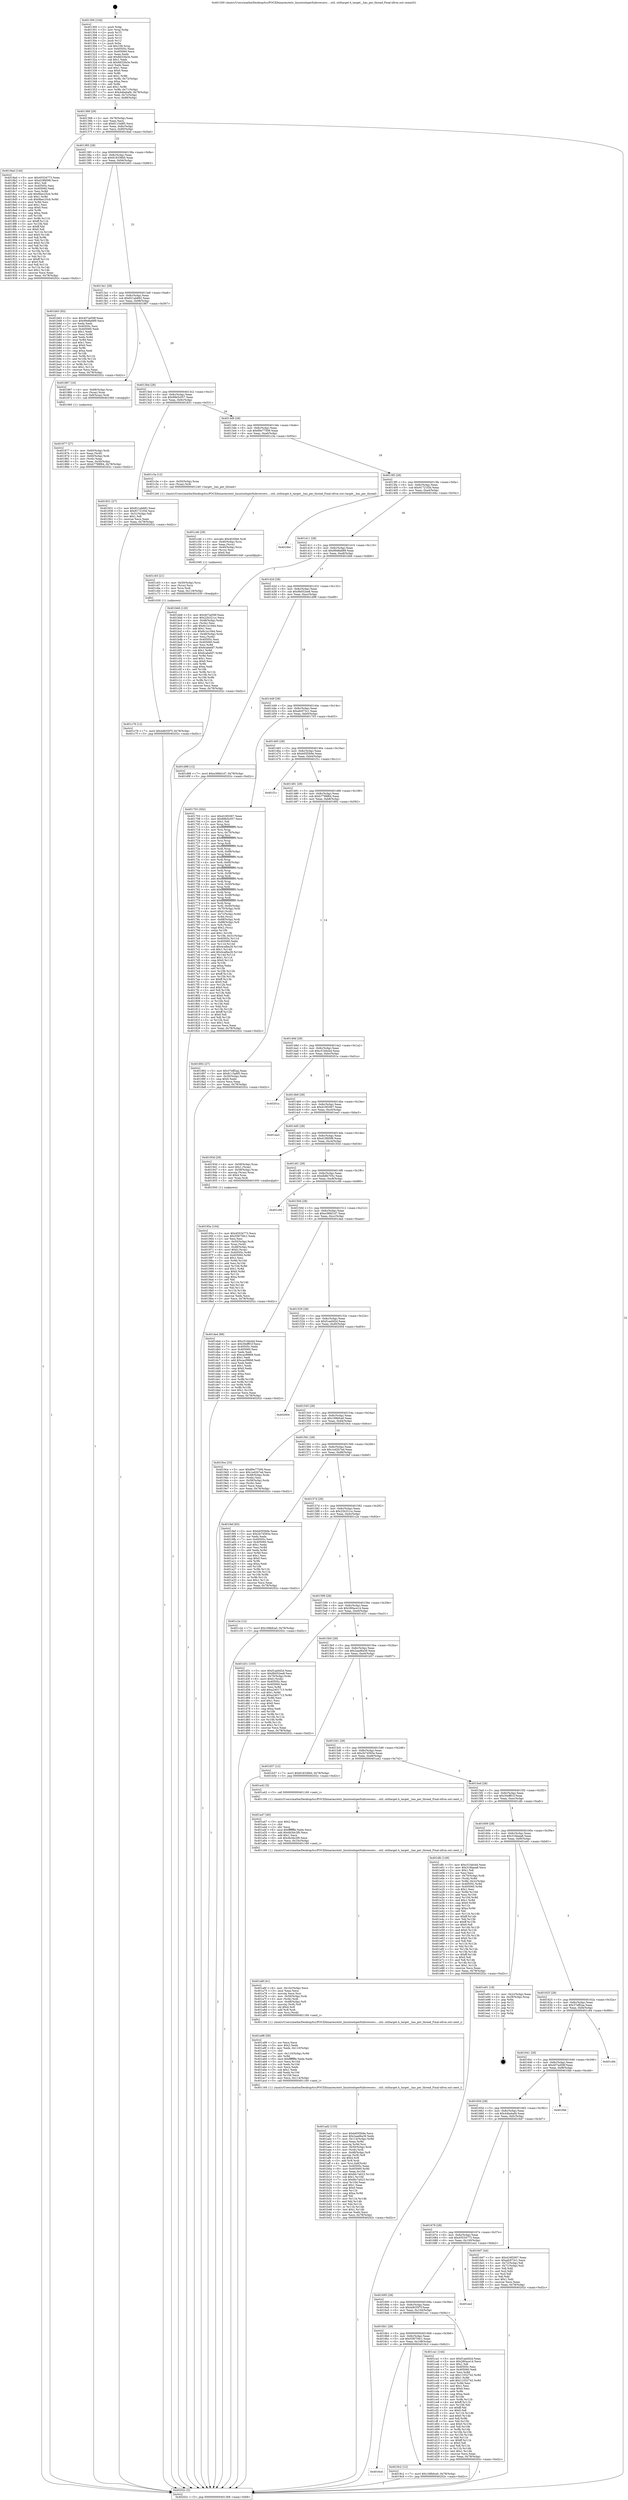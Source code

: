 digraph "0x401300" {
  label = "0x401300 (/mnt/c/Users/mathe/Desktop/tcc/POCII/binaries/extr_linuxtoolsperfuibrowsers....util..utiltarget.h_target__has_per_thread_Final-ollvm.out::main(0))"
  labelloc = "t"
  node[shape=record]

  Entry [label="",width=0.3,height=0.3,shape=circle,fillcolor=black,style=filled]
  "0x401368" [label="{
     0x401368 [29]\l
     | [instrs]\l
     &nbsp;&nbsp;0x401368 \<+3\>: mov -0x78(%rbp),%eax\l
     &nbsp;&nbsp;0x40136b \<+2\>: mov %eax,%ecx\l
     &nbsp;&nbsp;0x40136d \<+6\>: sub $0x8115a8f5,%ecx\l
     &nbsp;&nbsp;0x401373 \<+6\>: mov %eax,-0x8c(%rbp)\l
     &nbsp;&nbsp;0x401379 \<+6\>: mov %ecx,-0x90(%rbp)\l
     &nbsp;&nbsp;0x40137f \<+6\>: je 00000000004018ad \<main+0x5ad\>\l
  }"]
  "0x4018ad" [label="{
     0x4018ad [144]\l
     | [instrs]\l
     &nbsp;&nbsp;0x4018ad \<+5\>: mov $0x45534773,%eax\l
     &nbsp;&nbsp;0x4018b2 \<+5\>: mov $0xd18fd5f6,%ecx\l
     &nbsp;&nbsp;0x4018b7 \<+2\>: mov $0x1,%dl\l
     &nbsp;&nbsp;0x4018b9 \<+7\>: mov 0x40505c,%esi\l
     &nbsp;&nbsp;0x4018c0 \<+7\>: mov 0x405060,%edi\l
     &nbsp;&nbsp;0x4018c7 \<+3\>: mov %esi,%r8d\l
     &nbsp;&nbsp;0x4018ca \<+7\>: add $0x9bec25cb,%r8d\l
     &nbsp;&nbsp;0x4018d1 \<+4\>: sub $0x1,%r8d\l
     &nbsp;&nbsp;0x4018d5 \<+7\>: sub $0x9bec25cb,%r8d\l
     &nbsp;&nbsp;0x4018dc \<+4\>: imul %r8d,%esi\l
     &nbsp;&nbsp;0x4018e0 \<+3\>: and $0x1,%esi\l
     &nbsp;&nbsp;0x4018e3 \<+3\>: cmp $0x0,%esi\l
     &nbsp;&nbsp;0x4018e6 \<+4\>: sete %r9b\l
     &nbsp;&nbsp;0x4018ea \<+3\>: cmp $0xa,%edi\l
     &nbsp;&nbsp;0x4018ed \<+4\>: setl %r10b\l
     &nbsp;&nbsp;0x4018f1 \<+3\>: mov %r9b,%r11b\l
     &nbsp;&nbsp;0x4018f4 \<+4\>: xor $0xff,%r11b\l
     &nbsp;&nbsp;0x4018f8 \<+3\>: mov %r10b,%bl\l
     &nbsp;&nbsp;0x4018fb \<+3\>: xor $0xff,%bl\l
     &nbsp;&nbsp;0x4018fe \<+3\>: xor $0x0,%dl\l
     &nbsp;&nbsp;0x401901 \<+3\>: mov %r11b,%r14b\l
     &nbsp;&nbsp;0x401904 \<+4\>: and $0x0,%r14b\l
     &nbsp;&nbsp;0x401908 \<+3\>: and %dl,%r9b\l
     &nbsp;&nbsp;0x40190b \<+3\>: mov %bl,%r15b\l
     &nbsp;&nbsp;0x40190e \<+4\>: and $0x0,%r15b\l
     &nbsp;&nbsp;0x401912 \<+3\>: and %dl,%r10b\l
     &nbsp;&nbsp;0x401915 \<+3\>: or %r9b,%r14b\l
     &nbsp;&nbsp;0x401918 \<+3\>: or %r10b,%r15b\l
     &nbsp;&nbsp;0x40191b \<+3\>: xor %r15b,%r14b\l
     &nbsp;&nbsp;0x40191e \<+3\>: or %bl,%r11b\l
     &nbsp;&nbsp;0x401921 \<+4\>: xor $0xff,%r11b\l
     &nbsp;&nbsp;0x401925 \<+3\>: or $0x0,%dl\l
     &nbsp;&nbsp;0x401928 \<+3\>: and %dl,%r11b\l
     &nbsp;&nbsp;0x40192b \<+3\>: or %r11b,%r14b\l
     &nbsp;&nbsp;0x40192e \<+4\>: test $0x1,%r14b\l
     &nbsp;&nbsp;0x401932 \<+3\>: cmovne %ecx,%eax\l
     &nbsp;&nbsp;0x401935 \<+3\>: mov %eax,-0x78(%rbp)\l
     &nbsp;&nbsp;0x401938 \<+5\>: jmp 000000000040202c \<main+0xd2c\>\l
  }"]
  "0x401385" [label="{
     0x401385 [28]\l
     | [instrs]\l
     &nbsp;&nbsp;0x401385 \<+5\>: jmp 000000000040138a \<main+0x8a\>\l
     &nbsp;&nbsp;0x40138a \<+6\>: mov -0x8c(%rbp),%eax\l
     &nbsp;&nbsp;0x401390 \<+5\>: sub $0x818336b0,%eax\l
     &nbsp;&nbsp;0x401395 \<+6\>: mov %eax,-0x94(%rbp)\l
     &nbsp;&nbsp;0x40139b \<+6\>: je 0000000000401b63 \<main+0x863\>\l
  }"]
  Exit [label="",width=0.3,height=0.3,shape=circle,fillcolor=black,style=filled,peripheries=2]
  "0x401b63" [label="{
     0x401b63 [83]\l
     | [instrs]\l
     &nbsp;&nbsp;0x401b63 \<+5\>: mov $0x407ad58f,%eax\l
     &nbsp;&nbsp;0x401b68 \<+5\>: mov $0x99d8a689,%ecx\l
     &nbsp;&nbsp;0x401b6d \<+2\>: xor %edx,%edx\l
     &nbsp;&nbsp;0x401b6f \<+7\>: mov 0x40505c,%esi\l
     &nbsp;&nbsp;0x401b76 \<+7\>: mov 0x405060,%edi\l
     &nbsp;&nbsp;0x401b7d \<+3\>: sub $0x1,%edx\l
     &nbsp;&nbsp;0x401b80 \<+3\>: mov %esi,%r8d\l
     &nbsp;&nbsp;0x401b83 \<+3\>: add %edx,%r8d\l
     &nbsp;&nbsp;0x401b86 \<+4\>: imul %r8d,%esi\l
     &nbsp;&nbsp;0x401b8a \<+3\>: and $0x1,%esi\l
     &nbsp;&nbsp;0x401b8d \<+3\>: cmp $0x0,%esi\l
     &nbsp;&nbsp;0x401b90 \<+4\>: sete %r9b\l
     &nbsp;&nbsp;0x401b94 \<+3\>: cmp $0xa,%edi\l
     &nbsp;&nbsp;0x401b97 \<+4\>: setl %r10b\l
     &nbsp;&nbsp;0x401b9b \<+3\>: mov %r9b,%r11b\l
     &nbsp;&nbsp;0x401b9e \<+3\>: and %r10b,%r11b\l
     &nbsp;&nbsp;0x401ba1 \<+3\>: xor %r10b,%r9b\l
     &nbsp;&nbsp;0x401ba4 \<+3\>: or %r9b,%r11b\l
     &nbsp;&nbsp;0x401ba7 \<+4\>: test $0x1,%r11b\l
     &nbsp;&nbsp;0x401bab \<+3\>: cmovne %ecx,%eax\l
     &nbsp;&nbsp;0x401bae \<+3\>: mov %eax,-0x78(%rbp)\l
     &nbsp;&nbsp;0x401bb1 \<+5\>: jmp 000000000040202c \<main+0xd2c\>\l
  }"]
  "0x4013a1" [label="{
     0x4013a1 [28]\l
     | [instrs]\l
     &nbsp;&nbsp;0x4013a1 \<+5\>: jmp 00000000004013a6 \<main+0xa6\>\l
     &nbsp;&nbsp;0x4013a6 \<+6\>: mov -0x8c(%rbp),%eax\l
     &nbsp;&nbsp;0x4013ac \<+5\>: sub $0x821ab682,%eax\l
     &nbsp;&nbsp;0x4013b1 \<+6\>: mov %eax,-0x98(%rbp)\l
     &nbsp;&nbsp;0x4013b7 \<+6\>: je 0000000000401867 \<main+0x567\>\l
  }"]
  "0x401c78" [label="{
     0x401c78 [12]\l
     | [instrs]\l
     &nbsp;&nbsp;0x401c78 \<+7\>: movl $0x4d635f7f,-0x78(%rbp)\l
     &nbsp;&nbsp;0x401c7f \<+5\>: jmp 000000000040202c \<main+0xd2c\>\l
  }"]
  "0x401867" [label="{
     0x401867 [16]\l
     | [instrs]\l
     &nbsp;&nbsp;0x401867 \<+4\>: mov -0x68(%rbp),%rax\l
     &nbsp;&nbsp;0x40186b \<+3\>: mov (%rax),%rax\l
     &nbsp;&nbsp;0x40186e \<+4\>: mov 0x8(%rax),%rdi\l
     &nbsp;&nbsp;0x401872 \<+5\>: call 0000000000401060 \<atoi@plt\>\l
     | [calls]\l
     &nbsp;&nbsp;0x401060 \{1\} (unknown)\l
  }"]
  "0x4013bd" [label="{
     0x4013bd [28]\l
     | [instrs]\l
     &nbsp;&nbsp;0x4013bd \<+5\>: jmp 00000000004013c2 \<main+0xc2\>\l
     &nbsp;&nbsp;0x4013c2 \<+6\>: mov -0x8c(%rbp),%eax\l
     &nbsp;&nbsp;0x4013c8 \<+5\>: sub $0x89b5c057,%eax\l
     &nbsp;&nbsp;0x4013cd \<+6\>: mov %eax,-0x9c(%rbp)\l
     &nbsp;&nbsp;0x4013d3 \<+6\>: je 0000000000401831 \<main+0x531\>\l
  }"]
  "0x401c63" [label="{
     0x401c63 [21]\l
     | [instrs]\l
     &nbsp;&nbsp;0x401c63 \<+4\>: mov -0x50(%rbp),%rcx\l
     &nbsp;&nbsp;0x401c67 \<+3\>: mov (%rcx),%rcx\l
     &nbsp;&nbsp;0x401c6a \<+3\>: mov %rcx,%rdi\l
     &nbsp;&nbsp;0x401c6d \<+6\>: mov %eax,-0x118(%rbp)\l
     &nbsp;&nbsp;0x401c73 \<+5\>: call 0000000000401030 \<free@plt\>\l
     | [calls]\l
     &nbsp;&nbsp;0x401030 \{1\} (unknown)\l
  }"]
  "0x401831" [label="{
     0x401831 [27]\l
     | [instrs]\l
     &nbsp;&nbsp;0x401831 \<+5\>: mov $0x821ab682,%eax\l
     &nbsp;&nbsp;0x401836 \<+5\>: mov $0x91721f3d,%ecx\l
     &nbsp;&nbsp;0x40183b \<+3\>: mov -0x31(%rbp),%dl\l
     &nbsp;&nbsp;0x40183e \<+3\>: test $0x1,%dl\l
     &nbsp;&nbsp;0x401841 \<+3\>: cmovne %ecx,%eax\l
     &nbsp;&nbsp;0x401844 \<+3\>: mov %eax,-0x78(%rbp)\l
     &nbsp;&nbsp;0x401847 \<+5\>: jmp 000000000040202c \<main+0xd2c\>\l
  }"]
  "0x4013d9" [label="{
     0x4013d9 [28]\l
     | [instrs]\l
     &nbsp;&nbsp;0x4013d9 \<+5\>: jmp 00000000004013de \<main+0xde\>\l
     &nbsp;&nbsp;0x4013de \<+6\>: mov -0x8c(%rbp),%eax\l
     &nbsp;&nbsp;0x4013e4 \<+5\>: sub $0x89e77509,%eax\l
     &nbsp;&nbsp;0x4013e9 \<+6\>: mov %eax,-0xa0(%rbp)\l
     &nbsp;&nbsp;0x4013ef \<+6\>: je 0000000000401c3a \<main+0x93a\>\l
  }"]
  "0x401c46" [label="{
     0x401c46 [29]\l
     | [instrs]\l
     &nbsp;&nbsp;0x401c46 \<+10\>: movabs $0x4030b6,%rdi\l
     &nbsp;&nbsp;0x401c50 \<+4\>: mov -0x40(%rbp),%rcx\l
     &nbsp;&nbsp;0x401c54 \<+2\>: mov %eax,(%rcx)\l
     &nbsp;&nbsp;0x401c56 \<+4\>: mov -0x40(%rbp),%rcx\l
     &nbsp;&nbsp;0x401c5a \<+2\>: mov (%rcx),%esi\l
     &nbsp;&nbsp;0x401c5c \<+2\>: mov $0x0,%al\l
     &nbsp;&nbsp;0x401c5e \<+5\>: call 0000000000401040 \<printf@plt\>\l
     | [calls]\l
     &nbsp;&nbsp;0x401040 \{1\} (unknown)\l
  }"]
  "0x401c3a" [label="{
     0x401c3a [12]\l
     | [instrs]\l
     &nbsp;&nbsp;0x401c3a \<+4\>: mov -0x50(%rbp),%rax\l
     &nbsp;&nbsp;0x401c3e \<+3\>: mov (%rax),%rdi\l
     &nbsp;&nbsp;0x401c41 \<+5\>: call 0000000000401240 \<target__has_per_thread\>\l
     | [calls]\l
     &nbsp;&nbsp;0x401240 \{1\} (/mnt/c/Users/mathe/Desktop/tcc/POCII/binaries/extr_linuxtoolsperfuibrowsers....util..utiltarget.h_target__has_per_thread_Final-ollvm.out::target__has_per_thread)\l
  }"]
  "0x4013f5" [label="{
     0x4013f5 [28]\l
     | [instrs]\l
     &nbsp;&nbsp;0x4013f5 \<+5\>: jmp 00000000004013fa \<main+0xfa\>\l
     &nbsp;&nbsp;0x4013fa \<+6\>: mov -0x8c(%rbp),%eax\l
     &nbsp;&nbsp;0x401400 \<+5\>: sub $0x91721f3d,%eax\l
     &nbsp;&nbsp;0x401405 \<+6\>: mov %eax,-0xa4(%rbp)\l
     &nbsp;&nbsp;0x40140b \<+6\>: je 000000000040184c \<main+0x54c\>\l
  }"]
  "0x401ad2" [label="{
     0x401ad2 [133]\l
     | [instrs]\l
     &nbsp;&nbsp;0x401ad2 \<+5\>: mov $0xb65f3b9e,%ecx\l
     &nbsp;&nbsp;0x401ad7 \<+5\>: mov $0x2aad6a39,%edx\l
     &nbsp;&nbsp;0x401adc \<+7\>: mov -0x114(%rbp),%r9d\l
     &nbsp;&nbsp;0x401ae3 \<+4\>: imul %eax,%r9d\l
     &nbsp;&nbsp;0x401ae7 \<+3\>: movslq %r9d,%rsi\l
     &nbsp;&nbsp;0x401aea \<+4\>: mov -0x50(%rbp),%rdi\l
     &nbsp;&nbsp;0x401aee \<+3\>: mov (%rdi),%rdi\l
     &nbsp;&nbsp;0x401af1 \<+4\>: mov -0x48(%rbp),%r8\l
     &nbsp;&nbsp;0x401af5 \<+3\>: movslq (%r8),%r8\l
     &nbsp;&nbsp;0x401af8 \<+4\>: shl $0x4,%r8\l
     &nbsp;&nbsp;0x401afc \<+3\>: add %r8,%rdi\l
     &nbsp;&nbsp;0x401aff \<+4\>: mov %rsi,0x8(%rdi)\l
     &nbsp;&nbsp;0x401b03 \<+7\>: mov 0x40505c,%eax\l
     &nbsp;&nbsp;0x401b0a \<+8\>: mov 0x405060,%r9d\l
     &nbsp;&nbsp;0x401b12 \<+3\>: mov %eax,%r10d\l
     &nbsp;&nbsp;0x401b15 \<+7\>: add $0xfdc7a023,%r10d\l
     &nbsp;&nbsp;0x401b1c \<+4\>: sub $0x1,%r10d\l
     &nbsp;&nbsp;0x401b20 \<+7\>: sub $0xfdc7a023,%r10d\l
     &nbsp;&nbsp;0x401b27 \<+4\>: imul %r10d,%eax\l
     &nbsp;&nbsp;0x401b2b \<+3\>: and $0x1,%eax\l
     &nbsp;&nbsp;0x401b2e \<+3\>: cmp $0x0,%eax\l
     &nbsp;&nbsp;0x401b31 \<+4\>: sete %r11b\l
     &nbsp;&nbsp;0x401b35 \<+4\>: cmp $0xa,%r9d\l
     &nbsp;&nbsp;0x401b39 \<+3\>: setl %bl\l
     &nbsp;&nbsp;0x401b3c \<+3\>: mov %r11b,%r14b\l
     &nbsp;&nbsp;0x401b3f \<+3\>: and %bl,%r14b\l
     &nbsp;&nbsp;0x401b42 \<+3\>: xor %bl,%r11b\l
     &nbsp;&nbsp;0x401b45 \<+3\>: or %r11b,%r14b\l
     &nbsp;&nbsp;0x401b48 \<+4\>: test $0x1,%r14b\l
     &nbsp;&nbsp;0x401b4c \<+3\>: cmovne %edx,%ecx\l
     &nbsp;&nbsp;0x401b4f \<+3\>: mov %ecx,-0x78(%rbp)\l
     &nbsp;&nbsp;0x401b52 \<+5\>: jmp 000000000040202c \<main+0xd2c\>\l
  }"]
  "0x40184c" [label="{
     0x40184c\l
  }", style=dashed]
  "0x401411" [label="{
     0x401411 [28]\l
     | [instrs]\l
     &nbsp;&nbsp;0x401411 \<+5\>: jmp 0000000000401416 \<main+0x116\>\l
     &nbsp;&nbsp;0x401416 \<+6\>: mov -0x8c(%rbp),%eax\l
     &nbsp;&nbsp;0x40141c \<+5\>: sub $0x99d8a689,%eax\l
     &nbsp;&nbsp;0x401421 \<+6\>: mov %eax,-0xa8(%rbp)\l
     &nbsp;&nbsp;0x401427 \<+6\>: je 0000000000401bb6 \<main+0x8b6\>\l
  }"]
  "0x401a98" [label="{
     0x401a98 [58]\l
     | [instrs]\l
     &nbsp;&nbsp;0x401a98 \<+2\>: xor %ecx,%ecx\l
     &nbsp;&nbsp;0x401a9a \<+5\>: mov $0x2,%edx\l
     &nbsp;&nbsp;0x401a9f \<+6\>: mov %edx,-0x110(%rbp)\l
     &nbsp;&nbsp;0x401aa5 \<+1\>: cltd\l
     &nbsp;&nbsp;0x401aa6 \<+7\>: mov -0x110(%rbp),%r9d\l
     &nbsp;&nbsp;0x401aad \<+3\>: idiv %r9d\l
     &nbsp;&nbsp;0x401ab0 \<+6\>: imul $0xfffffffe,%edx,%edx\l
     &nbsp;&nbsp;0x401ab6 \<+3\>: mov %ecx,%r10d\l
     &nbsp;&nbsp;0x401ab9 \<+3\>: sub %edx,%r10d\l
     &nbsp;&nbsp;0x401abc \<+2\>: mov %ecx,%edx\l
     &nbsp;&nbsp;0x401abe \<+3\>: sub $0x1,%edx\l
     &nbsp;&nbsp;0x401ac1 \<+3\>: add %edx,%r10d\l
     &nbsp;&nbsp;0x401ac4 \<+3\>: sub %r10d,%ecx\l
     &nbsp;&nbsp;0x401ac7 \<+6\>: mov %ecx,-0x114(%rbp)\l
     &nbsp;&nbsp;0x401acd \<+5\>: call 0000000000401160 \<next_i\>\l
     | [calls]\l
     &nbsp;&nbsp;0x401160 \{1\} (/mnt/c/Users/mathe/Desktop/tcc/POCII/binaries/extr_linuxtoolsperfuibrowsers....util..utiltarget.h_target__has_per_thread_Final-ollvm.out::next_i)\l
  }"]
  "0x401bb6" [label="{
     0x401bb6 [120]\l
     | [instrs]\l
     &nbsp;&nbsp;0x401bb6 \<+5\>: mov $0x407ad58f,%eax\l
     &nbsp;&nbsp;0x401bbb \<+5\>: mov $0x22b321cc,%ecx\l
     &nbsp;&nbsp;0x401bc0 \<+4\>: mov -0x48(%rbp),%rdx\l
     &nbsp;&nbsp;0x401bc4 \<+2\>: mov (%rdx),%esi\l
     &nbsp;&nbsp;0x401bc6 \<+6\>: add $0x6c1e1944,%esi\l
     &nbsp;&nbsp;0x401bcc \<+3\>: add $0x1,%esi\l
     &nbsp;&nbsp;0x401bcf \<+6\>: sub $0x6c1e1944,%esi\l
     &nbsp;&nbsp;0x401bd5 \<+4\>: mov -0x48(%rbp),%rdx\l
     &nbsp;&nbsp;0x401bd9 \<+2\>: mov %esi,(%rdx)\l
     &nbsp;&nbsp;0x401bdb \<+7\>: mov 0x40505c,%esi\l
     &nbsp;&nbsp;0x401be2 \<+7\>: mov 0x405060,%edi\l
     &nbsp;&nbsp;0x401be9 \<+3\>: mov %esi,%r8d\l
     &nbsp;&nbsp;0x401bec \<+7\>: add $0x6cabebf7,%r8d\l
     &nbsp;&nbsp;0x401bf3 \<+4\>: sub $0x1,%r8d\l
     &nbsp;&nbsp;0x401bf7 \<+7\>: sub $0x6cabebf7,%r8d\l
     &nbsp;&nbsp;0x401bfe \<+4\>: imul %r8d,%esi\l
     &nbsp;&nbsp;0x401c02 \<+3\>: and $0x1,%esi\l
     &nbsp;&nbsp;0x401c05 \<+3\>: cmp $0x0,%esi\l
     &nbsp;&nbsp;0x401c08 \<+4\>: sete %r9b\l
     &nbsp;&nbsp;0x401c0c \<+3\>: cmp $0xa,%edi\l
     &nbsp;&nbsp;0x401c0f \<+4\>: setl %r10b\l
     &nbsp;&nbsp;0x401c13 \<+3\>: mov %r9b,%r11b\l
     &nbsp;&nbsp;0x401c16 \<+3\>: and %r10b,%r11b\l
     &nbsp;&nbsp;0x401c19 \<+3\>: xor %r10b,%r9b\l
     &nbsp;&nbsp;0x401c1c \<+3\>: or %r9b,%r11b\l
     &nbsp;&nbsp;0x401c1f \<+4\>: test $0x1,%r11b\l
     &nbsp;&nbsp;0x401c23 \<+3\>: cmovne %ecx,%eax\l
     &nbsp;&nbsp;0x401c26 \<+3\>: mov %eax,-0x78(%rbp)\l
     &nbsp;&nbsp;0x401c29 \<+5\>: jmp 000000000040202c \<main+0xd2c\>\l
  }"]
  "0x40142d" [label="{
     0x40142d [28]\l
     | [instrs]\l
     &nbsp;&nbsp;0x40142d \<+5\>: jmp 0000000000401432 \<main+0x132\>\l
     &nbsp;&nbsp;0x401432 \<+6\>: mov -0x8c(%rbp),%eax\l
     &nbsp;&nbsp;0x401438 \<+5\>: sub $0x9b052ee8,%eax\l
     &nbsp;&nbsp;0x40143d \<+6\>: mov %eax,-0xac(%rbp)\l
     &nbsp;&nbsp;0x401443 \<+6\>: je 0000000000401d98 \<main+0xa98\>\l
  }"]
  "0x401a6f" [label="{
     0x401a6f [41]\l
     | [instrs]\l
     &nbsp;&nbsp;0x401a6f \<+6\>: mov -0x10c(%rbp),%ecx\l
     &nbsp;&nbsp;0x401a75 \<+3\>: imul %eax,%ecx\l
     &nbsp;&nbsp;0x401a78 \<+3\>: movslq %ecx,%rsi\l
     &nbsp;&nbsp;0x401a7b \<+4\>: mov -0x50(%rbp),%rdi\l
     &nbsp;&nbsp;0x401a7f \<+3\>: mov (%rdi),%rdi\l
     &nbsp;&nbsp;0x401a82 \<+4\>: mov -0x48(%rbp),%r8\l
     &nbsp;&nbsp;0x401a86 \<+3\>: movslq (%r8),%r8\l
     &nbsp;&nbsp;0x401a89 \<+4\>: shl $0x4,%r8\l
     &nbsp;&nbsp;0x401a8d \<+3\>: add %r8,%rdi\l
     &nbsp;&nbsp;0x401a90 \<+3\>: mov %rsi,(%rdi)\l
     &nbsp;&nbsp;0x401a93 \<+5\>: call 0000000000401160 \<next_i\>\l
     | [calls]\l
     &nbsp;&nbsp;0x401160 \{1\} (/mnt/c/Users/mathe/Desktop/tcc/POCII/binaries/extr_linuxtoolsperfuibrowsers....util..utiltarget.h_target__has_per_thread_Final-ollvm.out::next_i)\l
  }"]
  "0x401d98" [label="{
     0x401d98 [12]\l
     | [instrs]\l
     &nbsp;&nbsp;0x401d98 \<+7\>: movl $0xe388d1d7,-0x78(%rbp)\l
     &nbsp;&nbsp;0x401d9f \<+5\>: jmp 000000000040202c \<main+0xd2c\>\l
  }"]
  "0x401449" [label="{
     0x401449 [28]\l
     | [instrs]\l
     &nbsp;&nbsp;0x401449 \<+5\>: jmp 000000000040144e \<main+0x14e\>\l
     &nbsp;&nbsp;0x40144e \<+6\>: mov -0x8c(%rbp),%eax\l
     &nbsp;&nbsp;0x401454 \<+5\>: sub $0xafc973c1,%eax\l
     &nbsp;&nbsp;0x401459 \<+6\>: mov %eax,-0xb0(%rbp)\l
     &nbsp;&nbsp;0x40145f \<+6\>: je 0000000000401703 \<main+0x403\>\l
  }"]
  "0x401a47" [label="{
     0x401a47 [40]\l
     | [instrs]\l
     &nbsp;&nbsp;0x401a47 \<+5\>: mov $0x2,%ecx\l
     &nbsp;&nbsp;0x401a4c \<+1\>: cltd\l
     &nbsp;&nbsp;0x401a4d \<+2\>: idiv %ecx\l
     &nbsp;&nbsp;0x401a4f \<+6\>: imul $0xfffffffe,%edx,%ecx\l
     &nbsp;&nbsp;0x401a55 \<+6\>: add $0x4b3dc2f0,%ecx\l
     &nbsp;&nbsp;0x401a5b \<+3\>: add $0x1,%ecx\l
     &nbsp;&nbsp;0x401a5e \<+6\>: sub $0x4b3dc2f0,%ecx\l
     &nbsp;&nbsp;0x401a64 \<+6\>: mov %ecx,-0x10c(%rbp)\l
     &nbsp;&nbsp;0x401a6a \<+5\>: call 0000000000401160 \<next_i\>\l
     | [calls]\l
     &nbsp;&nbsp;0x401160 \{1\} (/mnt/c/Users/mathe/Desktop/tcc/POCII/binaries/extr_linuxtoolsperfuibrowsers....util..utiltarget.h_target__has_per_thread_Final-ollvm.out::next_i)\l
  }"]
  "0x401703" [label="{
     0x401703 [302]\l
     | [instrs]\l
     &nbsp;&nbsp;0x401703 \<+5\>: mov $0xd16f2067,%eax\l
     &nbsp;&nbsp;0x401708 \<+5\>: mov $0x89b5c057,%ecx\l
     &nbsp;&nbsp;0x40170d \<+2\>: mov $0x1,%dl\l
     &nbsp;&nbsp;0x40170f \<+3\>: mov %rsp,%rsi\l
     &nbsp;&nbsp;0x401712 \<+4\>: add $0xfffffffffffffff0,%rsi\l
     &nbsp;&nbsp;0x401716 \<+3\>: mov %rsi,%rsp\l
     &nbsp;&nbsp;0x401719 \<+4\>: mov %rsi,-0x70(%rbp)\l
     &nbsp;&nbsp;0x40171d \<+3\>: mov %rsp,%rsi\l
     &nbsp;&nbsp;0x401720 \<+4\>: add $0xfffffffffffffff0,%rsi\l
     &nbsp;&nbsp;0x401724 \<+3\>: mov %rsi,%rsp\l
     &nbsp;&nbsp;0x401727 \<+3\>: mov %rsp,%rdi\l
     &nbsp;&nbsp;0x40172a \<+4\>: add $0xfffffffffffffff0,%rdi\l
     &nbsp;&nbsp;0x40172e \<+3\>: mov %rdi,%rsp\l
     &nbsp;&nbsp;0x401731 \<+4\>: mov %rdi,-0x68(%rbp)\l
     &nbsp;&nbsp;0x401735 \<+3\>: mov %rsp,%rdi\l
     &nbsp;&nbsp;0x401738 \<+4\>: add $0xfffffffffffffff0,%rdi\l
     &nbsp;&nbsp;0x40173c \<+3\>: mov %rdi,%rsp\l
     &nbsp;&nbsp;0x40173f \<+4\>: mov %rdi,-0x60(%rbp)\l
     &nbsp;&nbsp;0x401743 \<+3\>: mov %rsp,%rdi\l
     &nbsp;&nbsp;0x401746 \<+4\>: add $0xfffffffffffffff0,%rdi\l
     &nbsp;&nbsp;0x40174a \<+3\>: mov %rdi,%rsp\l
     &nbsp;&nbsp;0x40174d \<+4\>: mov %rdi,-0x58(%rbp)\l
     &nbsp;&nbsp;0x401751 \<+3\>: mov %rsp,%rdi\l
     &nbsp;&nbsp;0x401754 \<+4\>: add $0xfffffffffffffff0,%rdi\l
     &nbsp;&nbsp;0x401758 \<+3\>: mov %rdi,%rsp\l
     &nbsp;&nbsp;0x40175b \<+4\>: mov %rdi,-0x50(%rbp)\l
     &nbsp;&nbsp;0x40175f \<+3\>: mov %rsp,%rdi\l
     &nbsp;&nbsp;0x401762 \<+4\>: add $0xfffffffffffffff0,%rdi\l
     &nbsp;&nbsp;0x401766 \<+3\>: mov %rdi,%rsp\l
     &nbsp;&nbsp;0x401769 \<+4\>: mov %rdi,-0x48(%rbp)\l
     &nbsp;&nbsp;0x40176d \<+3\>: mov %rsp,%rdi\l
     &nbsp;&nbsp;0x401770 \<+4\>: add $0xfffffffffffffff0,%rdi\l
     &nbsp;&nbsp;0x401774 \<+3\>: mov %rdi,%rsp\l
     &nbsp;&nbsp;0x401777 \<+4\>: mov %rdi,-0x40(%rbp)\l
     &nbsp;&nbsp;0x40177b \<+4\>: mov -0x70(%rbp),%rdi\l
     &nbsp;&nbsp;0x40177f \<+6\>: movl $0x0,(%rdi)\l
     &nbsp;&nbsp;0x401785 \<+4\>: mov -0x7c(%rbp),%r8d\l
     &nbsp;&nbsp;0x401789 \<+3\>: mov %r8d,(%rsi)\l
     &nbsp;&nbsp;0x40178c \<+4\>: mov -0x68(%rbp),%rdi\l
     &nbsp;&nbsp;0x401790 \<+7\>: mov -0x88(%rbp),%r9\l
     &nbsp;&nbsp;0x401797 \<+3\>: mov %r9,(%rdi)\l
     &nbsp;&nbsp;0x40179a \<+3\>: cmpl $0x2,(%rsi)\l
     &nbsp;&nbsp;0x40179d \<+4\>: setne %r10b\l
     &nbsp;&nbsp;0x4017a1 \<+4\>: and $0x1,%r10b\l
     &nbsp;&nbsp;0x4017a5 \<+4\>: mov %r10b,-0x31(%rbp)\l
     &nbsp;&nbsp;0x4017a9 \<+8\>: mov 0x40505c,%r11d\l
     &nbsp;&nbsp;0x4017b1 \<+7\>: mov 0x405060,%ebx\l
     &nbsp;&nbsp;0x4017b8 \<+3\>: mov %r11d,%r14d\l
     &nbsp;&nbsp;0x4017bb \<+7\>: sub $0x4cafba28,%r14d\l
     &nbsp;&nbsp;0x4017c2 \<+4\>: sub $0x1,%r14d\l
     &nbsp;&nbsp;0x4017c6 \<+7\>: add $0x4cafba28,%r14d\l
     &nbsp;&nbsp;0x4017cd \<+4\>: imul %r14d,%r11d\l
     &nbsp;&nbsp;0x4017d1 \<+4\>: and $0x1,%r11d\l
     &nbsp;&nbsp;0x4017d5 \<+4\>: cmp $0x0,%r11d\l
     &nbsp;&nbsp;0x4017d9 \<+4\>: sete %r10b\l
     &nbsp;&nbsp;0x4017dd \<+3\>: cmp $0xa,%ebx\l
     &nbsp;&nbsp;0x4017e0 \<+4\>: setl %r15b\l
     &nbsp;&nbsp;0x4017e4 \<+3\>: mov %r10b,%r12b\l
     &nbsp;&nbsp;0x4017e7 \<+4\>: xor $0xff,%r12b\l
     &nbsp;&nbsp;0x4017eb \<+3\>: mov %r15b,%r13b\l
     &nbsp;&nbsp;0x4017ee \<+4\>: xor $0xff,%r13b\l
     &nbsp;&nbsp;0x4017f2 \<+3\>: xor $0x0,%dl\l
     &nbsp;&nbsp;0x4017f5 \<+3\>: mov %r12b,%sil\l
     &nbsp;&nbsp;0x4017f8 \<+4\>: and $0x0,%sil\l
     &nbsp;&nbsp;0x4017fc \<+3\>: and %dl,%r10b\l
     &nbsp;&nbsp;0x4017ff \<+3\>: mov %r13b,%dil\l
     &nbsp;&nbsp;0x401802 \<+4\>: and $0x0,%dil\l
     &nbsp;&nbsp;0x401806 \<+3\>: and %dl,%r15b\l
     &nbsp;&nbsp;0x401809 \<+3\>: or %r10b,%sil\l
     &nbsp;&nbsp;0x40180c \<+3\>: or %r15b,%dil\l
     &nbsp;&nbsp;0x40180f \<+3\>: xor %dil,%sil\l
     &nbsp;&nbsp;0x401812 \<+3\>: or %r13b,%r12b\l
     &nbsp;&nbsp;0x401815 \<+4\>: xor $0xff,%r12b\l
     &nbsp;&nbsp;0x401819 \<+3\>: or $0x0,%dl\l
     &nbsp;&nbsp;0x40181c \<+3\>: and %dl,%r12b\l
     &nbsp;&nbsp;0x40181f \<+3\>: or %r12b,%sil\l
     &nbsp;&nbsp;0x401822 \<+4\>: test $0x1,%sil\l
     &nbsp;&nbsp;0x401826 \<+3\>: cmovne %ecx,%eax\l
     &nbsp;&nbsp;0x401829 \<+3\>: mov %eax,-0x78(%rbp)\l
     &nbsp;&nbsp;0x40182c \<+5\>: jmp 000000000040202c \<main+0xd2c\>\l
  }"]
  "0x401465" [label="{
     0x401465 [28]\l
     | [instrs]\l
     &nbsp;&nbsp;0x401465 \<+5\>: jmp 000000000040146a \<main+0x16a\>\l
     &nbsp;&nbsp;0x40146a \<+6\>: mov -0x8c(%rbp),%eax\l
     &nbsp;&nbsp;0x401470 \<+5\>: sub $0xb65f3b9e,%eax\l
     &nbsp;&nbsp;0x401475 \<+6\>: mov %eax,-0xb4(%rbp)\l
     &nbsp;&nbsp;0x40147b \<+6\>: je 0000000000401f1c \<main+0xc1c\>\l
  }"]
  "0x4016cd" [label="{
     0x4016cd\l
  }", style=dashed]
  "0x401f1c" [label="{
     0x401f1c\l
  }", style=dashed]
  "0x401481" [label="{
     0x401481 [28]\l
     | [instrs]\l
     &nbsp;&nbsp;0x401481 \<+5\>: jmp 0000000000401486 \<main+0x186\>\l
     &nbsp;&nbsp;0x401486 \<+6\>: mov -0x8c(%rbp),%eax\l
     &nbsp;&nbsp;0x40148c \<+5\>: sub $0xb7788f64,%eax\l
     &nbsp;&nbsp;0x401491 \<+6\>: mov %eax,-0xb8(%rbp)\l
     &nbsp;&nbsp;0x401497 \<+6\>: je 0000000000401892 \<main+0x592\>\l
  }"]
  "0x4019c2" [label="{
     0x4019c2 [12]\l
     | [instrs]\l
     &nbsp;&nbsp;0x4019c2 \<+7\>: movl $0x168bfca0,-0x78(%rbp)\l
     &nbsp;&nbsp;0x4019c9 \<+5\>: jmp 000000000040202c \<main+0xd2c\>\l
  }"]
  "0x401892" [label="{
     0x401892 [27]\l
     | [instrs]\l
     &nbsp;&nbsp;0x401892 \<+5\>: mov $0x37eff2aa,%eax\l
     &nbsp;&nbsp;0x401897 \<+5\>: mov $0x8115a8f5,%ecx\l
     &nbsp;&nbsp;0x40189c \<+3\>: mov -0x30(%rbp),%edx\l
     &nbsp;&nbsp;0x40189f \<+3\>: cmp $0x0,%edx\l
     &nbsp;&nbsp;0x4018a2 \<+3\>: cmove %ecx,%eax\l
     &nbsp;&nbsp;0x4018a5 \<+3\>: mov %eax,-0x78(%rbp)\l
     &nbsp;&nbsp;0x4018a8 \<+5\>: jmp 000000000040202c \<main+0xd2c\>\l
  }"]
  "0x40149d" [label="{
     0x40149d [28]\l
     | [instrs]\l
     &nbsp;&nbsp;0x40149d \<+5\>: jmp 00000000004014a2 \<main+0x1a2\>\l
     &nbsp;&nbsp;0x4014a2 \<+6\>: mov -0x8c(%rbp),%eax\l
     &nbsp;&nbsp;0x4014a8 \<+5\>: sub $0xc51bbcbd,%eax\l
     &nbsp;&nbsp;0x4014ad \<+6\>: mov %eax,-0xbc(%rbp)\l
     &nbsp;&nbsp;0x4014b3 \<+6\>: je 000000000040201a \<main+0xd1a\>\l
  }"]
  "0x4016b1" [label="{
     0x4016b1 [28]\l
     | [instrs]\l
     &nbsp;&nbsp;0x4016b1 \<+5\>: jmp 00000000004016b6 \<main+0x3b6\>\l
     &nbsp;&nbsp;0x4016b6 \<+6\>: mov -0x8c(%rbp),%eax\l
     &nbsp;&nbsp;0x4016bc \<+5\>: sub $0x558759c1,%eax\l
     &nbsp;&nbsp;0x4016c1 \<+6\>: mov %eax,-0x108(%rbp)\l
     &nbsp;&nbsp;0x4016c7 \<+6\>: je 00000000004019c2 \<main+0x6c2\>\l
  }"]
  "0x40201a" [label="{
     0x40201a\l
  }", style=dashed]
  "0x4014b9" [label="{
     0x4014b9 [28]\l
     | [instrs]\l
     &nbsp;&nbsp;0x4014b9 \<+5\>: jmp 00000000004014be \<main+0x1be\>\l
     &nbsp;&nbsp;0x4014be \<+6\>: mov -0x8c(%rbp),%eax\l
     &nbsp;&nbsp;0x4014c4 \<+5\>: sub $0xd16f2067,%eax\l
     &nbsp;&nbsp;0x4014c9 \<+6\>: mov %eax,-0xc0(%rbp)\l
     &nbsp;&nbsp;0x4014cf \<+6\>: je 0000000000401ea3 \<main+0xba3\>\l
  }"]
  "0x401ca1" [label="{
     0x401ca1 [144]\l
     | [instrs]\l
     &nbsp;&nbsp;0x401ca1 \<+5\>: mov $0xf1aa0d2d,%eax\l
     &nbsp;&nbsp;0x401ca6 \<+5\>: mov $0x280ace14,%ecx\l
     &nbsp;&nbsp;0x401cab \<+2\>: mov $0x1,%dl\l
     &nbsp;&nbsp;0x401cad \<+7\>: mov 0x40505c,%esi\l
     &nbsp;&nbsp;0x401cb4 \<+7\>: mov 0x405060,%edi\l
     &nbsp;&nbsp;0x401cbb \<+3\>: mov %esi,%r8d\l
     &nbsp;&nbsp;0x401cbe \<+7\>: sub $0x11032742,%r8d\l
     &nbsp;&nbsp;0x401cc5 \<+4\>: sub $0x1,%r8d\l
     &nbsp;&nbsp;0x401cc9 \<+7\>: add $0x11032742,%r8d\l
     &nbsp;&nbsp;0x401cd0 \<+4\>: imul %r8d,%esi\l
     &nbsp;&nbsp;0x401cd4 \<+3\>: and $0x1,%esi\l
     &nbsp;&nbsp;0x401cd7 \<+3\>: cmp $0x0,%esi\l
     &nbsp;&nbsp;0x401cda \<+4\>: sete %r9b\l
     &nbsp;&nbsp;0x401cde \<+3\>: cmp $0xa,%edi\l
     &nbsp;&nbsp;0x401ce1 \<+4\>: setl %r10b\l
     &nbsp;&nbsp;0x401ce5 \<+3\>: mov %r9b,%r11b\l
     &nbsp;&nbsp;0x401ce8 \<+4\>: xor $0xff,%r11b\l
     &nbsp;&nbsp;0x401cec \<+3\>: mov %r10b,%bl\l
     &nbsp;&nbsp;0x401cef \<+3\>: xor $0xff,%bl\l
     &nbsp;&nbsp;0x401cf2 \<+3\>: xor $0x0,%dl\l
     &nbsp;&nbsp;0x401cf5 \<+3\>: mov %r11b,%r14b\l
     &nbsp;&nbsp;0x401cf8 \<+4\>: and $0x0,%r14b\l
     &nbsp;&nbsp;0x401cfc \<+3\>: and %dl,%r9b\l
     &nbsp;&nbsp;0x401cff \<+3\>: mov %bl,%r15b\l
     &nbsp;&nbsp;0x401d02 \<+4\>: and $0x0,%r15b\l
     &nbsp;&nbsp;0x401d06 \<+3\>: and %dl,%r10b\l
     &nbsp;&nbsp;0x401d09 \<+3\>: or %r9b,%r14b\l
     &nbsp;&nbsp;0x401d0c \<+3\>: or %r10b,%r15b\l
     &nbsp;&nbsp;0x401d0f \<+3\>: xor %r15b,%r14b\l
     &nbsp;&nbsp;0x401d12 \<+3\>: or %bl,%r11b\l
     &nbsp;&nbsp;0x401d15 \<+4\>: xor $0xff,%r11b\l
     &nbsp;&nbsp;0x401d19 \<+3\>: or $0x0,%dl\l
     &nbsp;&nbsp;0x401d1c \<+3\>: and %dl,%r11b\l
     &nbsp;&nbsp;0x401d1f \<+3\>: or %r11b,%r14b\l
     &nbsp;&nbsp;0x401d22 \<+4\>: test $0x1,%r14b\l
     &nbsp;&nbsp;0x401d26 \<+3\>: cmovne %ecx,%eax\l
     &nbsp;&nbsp;0x401d29 \<+3\>: mov %eax,-0x78(%rbp)\l
     &nbsp;&nbsp;0x401d2c \<+5\>: jmp 000000000040202c \<main+0xd2c\>\l
  }"]
  "0x401ea3" [label="{
     0x401ea3\l
  }", style=dashed]
  "0x4014d5" [label="{
     0x4014d5 [28]\l
     | [instrs]\l
     &nbsp;&nbsp;0x4014d5 \<+5\>: jmp 00000000004014da \<main+0x1da\>\l
     &nbsp;&nbsp;0x4014da \<+6\>: mov -0x8c(%rbp),%eax\l
     &nbsp;&nbsp;0x4014e0 \<+5\>: sub $0xd18fd5f6,%eax\l
     &nbsp;&nbsp;0x4014e5 \<+6\>: mov %eax,-0xc4(%rbp)\l
     &nbsp;&nbsp;0x4014eb \<+6\>: je 000000000040193d \<main+0x63d\>\l
  }"]
  "0x401695" [label="{
     0x401695 [28]\l
     | [instrs]\l
     &nbsp;&nbsp;0x401695 \<+5\>: jmp 000000000040169a \<main+0x39a\>\l
     &nbsp;&nbsp;0x40169a \<+6\>: mov -0x8c(%rbp),%eax\l
     &nbsp;&nbsp;0x4016a0 \<+5\>: sub $0x4d635f7f,%eax\l
     &nbsp;&nbsp;0x4016a5 \<+6\>: mov %eax,-0x104(%rbp)\l
     &nbsp;&nbsp;0x4016ab \<+6\>: je 0000000000401ca1 \<main+0x9a1\>\l
  }"]
  "0x40193d" [label="{
     0x40193d [29]\l
     | [instrs]\l
     &nbsp;&nbsp;0x40193d \<+4\>: mov -0x58(%rbp),%rax\l
     &nbsp;&nbsp;0x401941 \<+6\>: movl $0x1,(%rax)\l
     &nbsp;&nbsp;0x401947 \<+4\>: mov -0x58(%rbp),%rax\l
     &nbsp;&nbsp;0x40194b \<+3\>: movslq (%rax),%rax\l
     &nbsp;&nbsp;0x40194e \<+4\>: shl $0x4,%rax\l
     &nbsp;&nbsp;0x401952 \<+3\>: mov %rax,%rdi\l
     &nbsp;&nbsp;0x401955 \<+5\>: call 0000000000401050 \<malloc@plt\>\l
     | [calls]\l
     &nbsp;&nbsp;0x401050 \{1\} (unknown)\l
  }"]
  "0x4014f1" [label="{
     0x4014f1 [28]\l
     | [instrs]\l
     &nbsp;&nbsp;0x4014f1 \<+5\>: jmp 00000000004014f6 \<main+0x1f6\>\l
     &nbsp;&nbsp;0x4014f6 \<+6\>: mov -0x8c(%rbp),%eax\l
     &nbsp;&nbsp;0x4014fc \<+5\>: sub $0xdb8b705c,%eax\l
     &nbsp;&nbsp;0x401501 \<+6\>: mov %eax,-0xc8(%rbp)\l
     &nbsp;&nbsp;0x401507 \<+6\>: je 0000000000401c90 \<main+0x990\>\l
  }"]
  "0x401ee2" [label="{
     0x401ee2\l
  }", style=dashed]
  "0x401c90" [label="{
     0x401c90\l
  }", style=dashed]
  "0x40150d" [label="{
     0x40150d [28]\l
     | [instrs]\l
     &nbsp;&nbsp;0x40150d \<+5\>: jmp 0000000000401512 \<main+0x212\>\l
     &nbsp;&nbsp;0x401512 \<+6\>: mov -0x8c(%rbp),%eax\l
     &nbsp;&nbsp;0x401518 \<+5\>: sub $0xe388d1d7,%eax\l
     &nbsp;&nbsp;0x40151d \<+6\>: mov %eax,-0xcc(%rbp)\l
     &nbsp;&nbsp;0x401523 \<+6\>: je 0000000000401da4 \<main+0xaa4\>\l
  }"]
  "0x40195a" [label="{
     0x40195a [104]\l
     | [instrs]\l
     &nbsp;&nbsp;0x40195a \<+5\>: mov $0x45534773,%ecx\l
     &nbsp;&nbsp;0x40195f \<+5\>: mov $0x558759c1,%edx\l
     &nbsp;&nbsp;0x401964 \<+2\>: xor %esi,%esi\l
     &nbsp;&nbsp;0x401966 \<+4\>: mov -0x50(%rbp),%rdi\l
     &nbsp;&nbsp;0x40196a \<+3\>: mov %rax,(%rdi)\l
     &nbsp;&nbsp;0x40196d \<+4\>: mov -0x48(%rbp),%rax\l
     &nbsp;&nbsp;0x401971 \<+6\>: movl $0x0,(%rax)\l
     &nbsp;&nbsp;0x401977 \<+8\>: mov 0x40505c,%r8d\l
     &nbsp;&nbsp;0x40197f \<+8\>: mov 0x405060,%r9d\l
     &nbsp;&nbsp;0x401987 \<+3\>: sub $0x1,%esi\l
     &nbsp;&nbsp;0x40198a \<+3\>: mov %r8d,%r10d\l
     &nbsp;&nbsp;0x40198d \<+3\>: add %esi,%r10d\l
     &nbsp;&nbsp;0x401990 \<+4\>: imul %r10d,%r8d\l
     &nbsp;&nbsp;0x401994 \<+4\>: and $0x1,%r8d\l
     &nbsp;&nbsp;0x401998 \<+4\>: cmp $0x0,%r8d\l
     &nbsp;&nbsp;0x40199c \<+4\>: sete %r11b\l
     &nbsp;&nbsp;0x4019a0 \<+4\>: cmp $0xa,%r9d\l
     &nbsp;&nbsp;0x4019a4 \<+3\>: setl %bl\l
     &nbsp;&nbsp;0x4019a7 \<+3\>: mov %r11b,%r14b\l
     &nbsp;&nbsp;0x4019aa \<+3\>: and %bl,%r14b\l
     &nbsp;&nbsp;0x4019ad \<+3\>: xor %bl,%r11b\l
     &nbsp;&nbsp;0x4019b0 \<+3\>: or %r11b,%r14b\l
     &nbsp;&nbsp;0x4019b3 \<+4\>: test $0x1,%r14b\l
     &nbsp;&nbsp;0x4019b7 \<+3\>: cmovne %edx,%ecx\l
     &nbsp;&nbsp;0x4019ba \<+3\>: mov %ecx,-0x78(%rbp)\l
     &nbsp;&nbsp;0x4019bd \<+5\>: jmp 000000000040202c \<main+0xd2c\>\l
  }"]
  "0x401da4" [label="{
     0x401da4 [88]\l
     | [instrs]\l
     &nbsp;&nbsp;0x401da4 \<+5\>: mov $0xc51bbcbd,%eax\l
     &nbsp;&nbsp;0x401da9 \<+5\>: mov $0x30eff01f,%ecx\l
     &nbsp;&nbsp;0x401dae \<+7\>: mov 0x40505c,%edx\l
     &nbsp;&nbsp;0x401db5 \<+7\>: mov 0x405060,%esi\l
     &nbsp;&nbsp;0x401dbc \<+2\>: mov %edx,%edi\l
     &nbsp;&nbsp;0x401dbe \<+6\>: sub $0xcacf9868,%edi\l
     &nbsp;&nbsp;0x401dc4 \<+3\>: sub $0x1,%edi\l
     &nbsp;&nbsp;0x401dc7 \<+6\>: add $0xcacf9868,%edi\l
     &nbsp;&nbsp;0x401dcd \<+3\>: imul %edi,%edx\l
     &nbsp;&nbsp;0x401dd0 \<+3\>: and $0x1,%edx\l
     &nbsp;&nbsp;0x401dd3 \<+3\>: cmp $0x0,%edx\l
     &nbsp;&nbsp;0x401dd6 \<+4\>: sete %r8b\l
     &nbsp;&nbsp;0x401dda \<+3\>: cmp $0xa,%esi\l
     &nbsp;&nbsp;0x401ddd \<+4\>: setl %r9b\l
     &nbsp;&nbsp;0x401de1 \<+3\>: mov %r8b,%r10b\l
     &nbsp;&nbsp;0x401de4 \<+3\>: and %r9b,%r10b\l
     &nbsp;&nbsp;0x401de7 \<+3\>: xor %r9b,%r8b\l
     &nbsp;&nbsp;0x401dea \<+3\>: or %r8b,%r10b\l
     &nbsp;&nbsp;0x401ded \<+4\>: test $0x1,%r10b\l
     &nbsp;&nbsp;0x401df1 \<+3\>: cmovne %ecx,%eax\l
     &nbsp;&nbsp;0x401df4 \<+3\>: mov %eax,-0x78(%rbp)\l
     &nbsp;&nbsp;0x401df7 \<+5\>: jmp 000000000040202c \<main+0xd2c\>\l
  }"]
  "0x401529" [label="{
     0x401529 [28]\l
     | [instrs]\l
     &nbsp;&nbsp;0x401529 \<+5\>: jmp 000000000040152e \<main+0x22e\>\l
     &nbsp;&nbsp;0x40152e \<+6\>: mov -0x8c(%rbp),%eax\l
     &nbsp;&nbsp;0x401534 \<+5\>: sub $0xf1aa0d2d,%eax\l
     &nbsp;&nbsp;0x401539 \<+6\>: mov %eax,-0xd0(%rbp)\l
     &nbsp;&nbsp;0x40153f \<+6\>: je 0000000000402004 \<main+0xd04\>\l
  }"]
  "0x401877" [label="{
     0x401877 [27]\l
     | [instrs]\l
     &nbsp;&nbsp;0x401877 \<+4\>: mov -0x60(%rbp),%rdi\l
     &nbsp;&nbsp;0x40187b \<+2\>: mov %eax,(%rdi)\l
     &nbsp;&nbsp;0x40187d \<+4\>: mov -0x60(%rbp),%rdi\l
     &nbsp;&nbsp;0x401881 \<+2\>: mov (%rdi),%eax\l
     &nbsp;&nbsp;0x401883 \<+3\>: mov %eax,-0x30(%rbp)\l
     &nbsp;&nbsp;0x401886 \<+7\>: movl $0xb7788f64,-0x78(%rbp)\l
     &nbsp;&nbsp;0x40188d \<+5\>: jmp 000000000040202c \<main+0xd2c\>\l
  }"]
  "0x402004" [label="{
     0x402004\l
  }", style=dashed]
  "0x401545" [label="{
     0x401545 [28]\l
     | [instrs]\l
     &nbsp;&nbsp;0x401545 \<+5\>: jmp 000000000040154a \<main+0x24a\>\l
     &nbsp;&nbsp;0x40154a \<+6\>: mov -0x8c(%rbp),%eax\l
     &nbsp;&nbsp;0x401550 \<+5\>: sub $0x168bfca0,%eax\l
     &nbsp;&nbsp;0x401555 \<+6\>: mov %eax,-0xd4(%rbp)\l
     &nbsp;&nbsp;0x40155b \<+6\>: je 00000000004019ce \<main+0x6ce\>\l
  }"]
  "0x401300" [label="{
     0x401300 [104]\l
     | [instrs]\l
     &nbsp;&nbsp;0x401300 \<+1\>: push %rbp\l
     &nbsp;&nbsp;0x401301 \<+3\>: mov %rsp,%rbp\l
     &nbsp;&nbsp;0x401304 \<+2\>: push %r15\l
     &nbsp;&nbsp;0x401306 \<+2\>: push %r14\l
     &nbsp;&nbsp;0x401308 \<+2\>: push %r13\l
     &nbsp;&nbsp;0x40130a \<+2\>: push %r12\l
     &nbsp;&nbsp;0x40130c \<+1\>: push %rbx\l
     &nbsp;&nbsp;0x40130d \<+7\>: sub $0x108,%rsp\l
     &nbsp;&nbsp;0x401314 \<+7\>: mov 0x40505c,%eax\l
     &nbsp;&nbsp;0x40131b \<+7\>: mov 0x405060,%ecx\l
     &nbsp;&nbsp;0x401322 \<+2\>: mov %eax,%edx\l
     &nbsp;&nbsp;0x401324 \<+6\>: add $0x8d32fa3e,%edx\l
     &nbsp;&nbsp;0x40132a \<+3\>: sub $0x1,%edx\l
     &nbsp;&nbsp;0x40132d \<+6\>: sub $0x8d32fa3e,%edx\l
     &nbsp;&nbsp;0x401333 \<+3\>: imul %edx,%eax\l
     &nbsp;&nbsp;0x401336 \<+3\>: and $0x1,%eax\l
     &nbsp;&nbsp;0x401339 \<+3\>: cmp $0x0,%eax\l
     &nbsp;&nbsp;0x40133c \<+4\>: sete %r8b\l
     &nbsp;&nbsp;0x401340 \<+4\>: and $0x1,%r8b\l
     &nbsp;&nbsp;0x401344 \<+4\>: mov %r8b,-0x72(%rbp)\l
     &nbsp;&nbsp;0x401348 \<+3\>: cmp $0xa,%ecx\l
     &nbsp;&nbsp;0x40134b \<+4\>: setl %r8b\l
     &nbsp;&nbsp;0x40134f \<+4\>: and $0x1,%r8b\l
     &nbsp;&nbsp;0x401353 \<+4\>: mov %r8b,-0x71(%rbp)\l
     &nbsp;&nbsp;0x401357 \<+7\>: movl $0x44bebaf4,-0x78(%rbp)\l
     &nbsp;&nbsp;0x40135e \<+3\>: mov %edi,-0x7c(%rbp)\l
     &nbsp;&nbsp;0x401361 \<+7\>: mov %rsi,-0x88(%rbp)\l
  }"]
  "0x4019ce" [label="{
     0x4019ce [33]\l
     | [instrs]\l
     &nbsp;&nbsp;0x4019ce \<+5\>: mov $0x89e77509,%eax\l
     &nbsp;&nbsp;0x4019d3 \<+5\>: mov $0x1ed2b7ed,%ecx\l
     &nbsp;&nbsp;0x4019d8 \<+4\>: mov -0x48(%rbp),%rdx\l
     &nbsp;&nbsp;0x4019dc \<+2\>: mov (%rdx),%esi\l
     &nbsp;&nbsp;0x4019de \<+4\>: mov -0x58(%rbp),%rdx\l
     &nbsp;&nbsp;0x4019e2 \<+2\>: cmp (%rdx),%esi\l
     &nbsp;&nbsp;0x4019e4 \<+3\>: cmovl %ecx,%eax\l
     &nbsp;&nbsp;0x4019e7 \<+3\>: mov %eax,-0x78(%rbp)\l
     &nbsp;&nbsp;0x4019ea \<+5\>: jmp 000000000040202c \<main+0xd2c\>\l
  }"]
  "0x401561" [label="{
     0x401561 [28]\l
     | [instrs]\l
     &nbsp;&nbsp;0x401561 \<+5\>: jmp 0000000000401566 \<main+0x266\>\l
     &nbsp;&nbsp;0x401566 \<+6\>: mov -0x8c(%rbp),%eax\l
     &nbsp;&nbsp;0x40156c \<+5\>: sub $0x1ed2b7ed,%eax\l
     &nbsp;&nbsp;0x401571 \<+6\>: mov %eax,-0xd8(%rbp)\l
     &nbsp;&nbsp;0x401577 \<+6\>: je 00000000004019ef \<main+0x6ef\>\l
  }"]
  "0x40202c" [label="{
     0x40202c [5]\l
     | [instrs]\l
     &nbsp;&nbsp;0x40202c \<+5\>: jmp 0000000000401368 \<main+0x68\>\l
  }"]
  "0x4019ef" [label="{
     0x4019ef [83]\l
     | [instrs]\l
     &nbsp;&nbsp;0x4019ef \<+5\>: mov $0xb65f3b9e,%eax\l
     &nbsp;&nbsp;0x4019f4 \<+5\>: mov $0x2b74565e,%ecx\l
     &nbsp;&nbsp;0x4019f9 \<+2\>: xor %edx,%edx\l
     &nbsp;&nbsp;0x4019fb \<+7\>: mov 0x40505c,%esi\l
     &nbsp;&nbsp;0x401a02 \<+7\>: mov 0x405060,%edi\l
     &nbsp;&nbsp;0x401a09 \<+3\>: sub $0x1,%edx\l
     &nbsp;&nbsp;0x401a0c \<+3\>: mov %esi,%r8d\l
     &nbsp;&nbsp;0x401a0f \<+3\>: add %edx,%r8d\l
     &nbsp;&nbsp;0x401a12 \<+4\>: imul %r8d,%esi\l
     &nbsp;&nbsp;0x401a16 \<+3\>: and $0x1,%esi\l
     &nbsp;&nbsp;0x401a19 \<+3\>: cmp $0x0,%esi\l
     &nbsp;&nbsp;0x401a1c \<+4\>: sete %r9b\l
     &nbsp;&nbsp;0x401a20 \<+3\>: cmp $0xa,%edi\l
     &nbsp;&nbsp;0x401a23 \<+4\>: setl %r10b\l
     &nbsp;&nbsp;0x401a27 \<+3\>: mov %r9b,%r11b\l
     &nbsp;&nbsp;0x401a2a \<+3\>: and %r10b,%r11b\l
     &nbsp;&nbsp;0x401a2d \<+3\>: xor %r10b,%r9b\l
     &nbsp;&nbsp;0x401a30 \<+3\>: or %r9b,%r11b\l
     &nbsp;&nbsp;0x401a33 \<+4\>: test $0x1,%r11b\l
     &nbsp;&nbsp;0x401a37 \<+3\>: cmovne %ecx,%eax\l
     &nbsp;&nbsp;0x401a3a \<+3\>: mov %eax,-0x78(%rbp)\l
     &nbsp;&nbsp;0x401a3d \<+5\>: jmp 000000000040202c \<main+0xd2c\>\l
  }"]
  "0x40157d" [label="{
     0x40157d [28]\l
     | [instrs]\l
     &nbsp;&nbsp;0x40157d \<+5\>: jmp 0000000000401582 \<main+0x282\>\l
     &nbsp;&nbsp;0x401582 \<+6\>: mov -0x8c(%rbp),%eax\l
     &nbsp;&nbsp;0x401588 \<+5\>: sub $0x22b321cc,%eax\l
     &nbsp;&nbsp;0x40158d \<+6\>: mov %eax,-0xdc(%rbp)\l
     &nbsp;&nbsp;0x401593 \<+6\>: je 0000000000401c2e \<main+0x92e\>\l
  }"]
  "0x401679" [label="{
     0x401679 [28]\l
     | [instrs]\l
     &nbsp;&nbsp;0x401679 \<+5\>: jmp 000000000040167e \<main+0x37e\>\l
     &nbsp;&nbsp;0x40167e \<+6\>: mov -0x8c(%rbp),%eax\l
     &nbsp;&nbsp;0x401684 \<+5\>: sub $0x45534773,%eax\l
     &nbsp;&nbsp;0x401689 \<+6\>: mov %eax,-0x100(%rbp)\l
     &nbsp;&nbsp;0x40168f \<+6\>: je 0000000000401ee2 \<main+0xbe2\>\l
  }"]
  "0x401c2e" [label="{
     0x401c2e [12]\l
     | [instrs]\l
     &nbsp;&nbsp;0x401c2e \<+7\>: movl $0x168bfca0,-0x78(%rbp)\l
     &nbsp;&nbsp;0x401c35 \<+5\>: jmp 000000000040202c \<main+0xd2c\>\l
  }"]
  "0x401599" [label="{
     0x401599 [28]\l
     | [instrs]\l
     &nbsp;&nbsp;0x401599 \<+5\>: jmp 000000000040159e \<main+0x29e\>\l
     &nbsp;&nbsp;0x40159e \<+6\>: mov -0x8c(%rbp),%eax\l
     &nbsp;&nbsp;0x4015a4 \<+5\>: sub $0x280ace14,%eax\l
     &nbsp;&nbsp;0x4015a9 \<+6\>: mov %eax,-0xe0(%rbp)\l
     &nbsp;&nbsp;0x4015af \<+6\>: je 0000000000401d31 \<main+0xa31\>\l
  }"]
  "0x4016d7" [label="{
     0x4016d7 [44]\l
     | [instrs]\l
     &nbsp;&nbsp;0x4016d7 \<+5\>: mov $0xd16f2067,%eax\l
     &nbsp;&nbsp;0x4016dc \<+5\>: mov $0xafc973c1,%ecx\l
     &nbsp;&nbsp;0x4016e1 \<+3\>: mov -0x72(%rbp),%dl\l
     &nbsp;&nbsp;0x4016e4 \<+4\>: mov -0x71(%rbp),%sil\l
     &nbsp;&nbsp;0x4016e8 \<+3\>: mov %dl,%dil\l
     &nbsp;&nbsp;0x4016eb \<+3\>: and %sil,%dil\l
     &nbsp;&nbsp;0x4016ee \<+3\>: xor %sil,%dl\l
     &nbsp;&nbsp;0x4016f1 \<+3\>: or %dl,%dil\l
     &nbsp;&nbsp;0x4016f4 \<+4\>: test $0x1,%dil\l
     &nbsp;&nbsp;0x4016f8 \<+3\>: cmovne %ecx,%eax\l
     &nbsp;&nbsp;0x4016fb \<+3\>: mov %eax,-0x78(%rbp)\l
     &nbsp;&nbsp;0x4016fe \<+5\>: jmp 000000000040202c \<main+0xd2c\>\l
  }"]
  "0x401d31" [label="{
     0x401d31 [103]\l
     | [instrs]\l
     &nbsp;&nbsp;0x401d31 \<+5\>: mov $0xf1aa0d2d,%eax\l
     &nbsp;&nbsp;0x401d36 \<+5\>: mov $0x9b052ee8,%ecx\l
     &nbsp;&nbsp;0x401d3b \<+4\>: mov -0x70(%rbp),%rdx\l
     &nbsp;&nbsp;0x401d3f \<+6\>: movl $0x0,(%rdx)\l
     &nbsp;&nbsp;0x401d45 \<+7\>: mov 0x40505c,%esi\l
     &nbsp;&nbsp;0x401d4c \<+7\>: mov 0x405060,%edi\l
     &nbsp;&nbsp;0x401d53 \<+3\>: mov %esi,%r8d\l
     &nbsp;&nbsp;0x401d56 \<+7\>: add $0xa2401713,%r8d\l
     &nbsp;&nbsp;0x401d5d \<+4\>: sub $0x1,%r8d\l
     &nbsp;&nbsp;0x401d61 \<+7\>: sub $0xa2401713,%r8d\l
     &nbsp;&nbsp;0x401d68 \<+4\>: imul %r8d,%esi\l
     &nbsp;&nbsp;0x401d6c \<+3\>: and $0x1,%esi\l
     &nbsp;&nbsp;0x401d6f \<+3\>: cmp $0x0,%esi\l
     &nbsp;&nbsp;0x401d72 \<+4\>: sete %r9b\l
     &nbsp;&nbsp;0x401d76 \<+3\>: cmp $0xa,%edi\l
     &nbsp;&nbsp;0x401d79 \<+4\>: setl %r10b\l
     &nbsp;&nbsp;0x401d7d \<+3\>: mov %r9b,%r11b\l
     &nbsp;&nbsp;0x401d80 \<+3\>: and %r10b,%r11b\l
     &nbsp;&nbsp;0x401d83 \<+3\>: xor %r10b,%r9b\l
     &nbsp;&nbsp;0x401d86 \<+3\>: or %r9b,%r11b\l
     &nbsp;&nbsp;0x401d89 \<+4\>: test $0x1,%r11b\l
     &nbsp;&nbsp;0x401d8d \<+3\>: cmovne %ecx,%eax\l
     &nbsp;&nbsp;0x401d90 \<+3\>: mov %eax,-0x78(%rbp)\l
     &nbsp;&nbsp;0x401d93 \<+5\>: jmp 000000000040202c \<main+0xd2c\>\l
  }"]
  "0x4015b5" [label="{
     0x4015b5 [28]\l
     | [instrs]\l
     &nbsp;&nbsp;0x4015b5 \<+5\>: jmp 00000000004015ba \<main+0x2ba\>\l
     &nbsp;&nbsp;0x4015ba \<+6\>: mov -0x8c(%rbp),%eax\l
     &nbsp;&nbsp;0x4015c0 \<+5\>: sub $0x2aad6a39,%eax\l
     &nbsp;&nbsp;0x4015c5 \<+6\>: mov %eax,-0xe4(%rbp)\l
     &nbsp;&nbsp;0x4015cb \<+6\>: je 0000000000401b57 \<main+0x857\>\l
  }"]
  "0x40165d" [label="{
     0x40165d [28]\l
     | [instrs]\l
     &nbsp;&nbsp;0x40165d \<+5\>: jmp 0000000000401662 \<main+0x362\>\l
     &nbsp;&nbsp;0x401662 \<+6\>: mov -0x8c(%rbp),%eax\l
     &nbsp;&nbsp;0x401668 \<+5\>: sub $0x44bebaf4,%eax\l
     &nbsp;&nbsp;0x40166d \<+6\>: mov %eax,-0xfc(%rbp)\l
     &nbsp;&nbsp;0x401673 \<+6\>: je 00000000004016d7 \<main+0x3d7\>\l
  }"]
  "0x401b57" [label="{
     0x401b57 [12]\l
     | [instrs]\l
     &nbsp;&nbsp;0x401b57 \<+7\>: movl $0x818336b0,-0x78(%rbp)\l
     &nbsp;&nbsp;0x401b5e \<+5\>: jmp 000000000040202c \<main+0xd2c\>\l
  }"]
  "0x4015d1" [label="{
     0x4015d1 [28]\l
     | [instrs]\l
     &nbsp;&nbsp;0x4015d1 \<+5\>: jmp 00000000004015d6 \<main+0x2d6\>\l
     &nbsp;&nbsp;0x4015d6 \<+6\>: mov -0x8c(%rbp),%eax\l
     &nbsp;&nbsp;0x4015dc \<+5\>: sub $0x2b74565e,%eax\l
     &nbsp;&nbsp;0x4015e1 \<+6\>: mov %eax,-0xe8(%rbp)\l
     &nbsp;&nbsp;0x4015e7 \<+6\>: je 0000000000401a42 \<main+0x742\>\l
  }"]
  "0x401fdd" [label="{
     0x401fdd\l
  }", style=dashed]
  "0x401a42" [label="{
     0x401a42 [5]\l
     | [instrs]\l
     &nbsp;&nbsp;0x401a42 \<+5\>: call 0000000000401160 \<next_i\>\l
     | [calls]\l
     &nbsp;&nbsp;0x401160 \{1\} (/mnt/c/Users/mathe/Desktop/tcc/POCII/binaries/extr_linuxtoolsperfuibrowsers....util..utiltarget.h_target__has_per_thread_Final-ollvm.out::next_i)\l
  }"]
  "0x4015ed" [label="{
     0x4015ed [28]\l
     | [instrs]\l
     &nbsp;&nbsp;0x4015ed \<+5\>: jmp 00000000004015f2 \<main+0x2f2\>\l
     &nbsp;&nbsp;0x4015f2 \<+6\>: mov -0x8c(%rbp),%eax\l
     &nbsp;&nbsp;0x4015f8 \<+5\>: sub $0x30eff01f,%eax\l
     &nbsp;&nbsp;0x4015fd \<+6\>: mov %eax,-0xec(%rbp)\l
     &nbsp;&nbsp;0x401603 \<+6\>: je 0000000000401dfc \<main+0xafc\>\l
  }"]
  "0x401641" [label="{
     0x401641 [28]\l
     | [instrs]\l
     &nbsp;&nbsp;0x401641 \<+5\>: jmp 0000000000401646 \<main+0x346\>\l
     &nbsp;&nbsp;0x401646 \<+6\>: mov -0x8c(%rbp),%eax\l
     &nbsp;&nbsp;0x40164c \<+5\>: sub $0x407ad58f,%eax\l
     &nbsp;&nbsp;0x401651 \<+6\>: mov %eax,-0xf8(%rbp)\l
     &nbsp;&nbsp;0x401657 \<+6\>: je 0000000000401fdd \<main+0xcdd\>\l
  }"]
  "0x401dfc" [label="{
     0x401dfc [149]\l
     | [instrs]\l
     &nbsp;&nbsp;0x401dfc \<+5\>: mov $0xc51bbcbd,%eax\l
     &nbsp;&nbsp;0x401e01 \<+5\>: mov $0x31fdaea8,%ecx\l
     &nbsp;&nbsp;0x401e06 \<+2\>: mov $0x1,%dl\l
     &nbsp;&nbsp;0x401e08 \<+2\>: xor %esi,%esi\l
     &nbsp;&nbsp;0x401e0a \<+4\>: mov -0x70(%rbp),%rdi\l
     &nbsp;&nbsp;0x401e0e \<+3\>: mov (%rdi),%r8d\l
     &nbsp;&nbsp;0x401e11 \<+4\>: mov %r8d,-0x2c(%rbp)\l
     &nbsp;&nbsp;0x401e15 \<+8\>: mov 0x40505c,%r8d\l
     &nbsp;&nbsp;0x401e1d \<+8\>: mov 0x405060,%r9d\l
     &nbsp;&nbsp;0x401e25 \<+3\>: sub $0x1,%esi\l
     &nbsp;&nbsp;0x401e28 \<+3\>: mov %r8d,%r10d\l
     &nbsp;&nbsp;0x401e2b \<+3\>: add %esi,%r10d\l
     &nbsp;&nbsp;0x401e2e \<+4\>: imul %r10d,%r8d\l
     &nbsp;&nbsp;0x401e32 \<+4\>: and $0x1,%r8d\l
     &nbsp;&nbsp;0x401e36 \<+4\>: cmp $0x0,%r8d\l
     &nbsp;&nbsp;0x401e3a \<+4\>: sete %r11b\l
     &nbsp;&nbsp;0x401e3e \<+4\>: cmp $0xa,%r9d\l
     &nbsp;&nbsp;0x401e42 \<+3\>: setl %bl\l
     &nbsp;&nbsp;0x401e45 \<+3\>: mov %r11b,%r14b\l
     &nbsp;&nbsp;0x401e48 \<+4\>: xor $0xff,%r14b\l
     &nbsp;&nbsp;0x401e4c \<+3\>: mov %bl,%r15b\l
     &nbsp;&nbsp;0x401e4f \<+4\>: xor $0xff,%r15b\l
     &nbsp;&nbsp;0x401e53 \<+3\>: xor $0x0,%dl\l
     &nbsp;&nbsp;0x401e56 \<+3\>: mov %r14b,%r12b\l
     &nbsp;&nbsp;0x401e59 \<+4\>: and $0x0,%r12b\l
     &nbsp;&nbsp;0x401e5d \<+3\>: and %dl,%r11b\l
     &nbsp;&nbsp;0x401e60 \<+3\>: mov %r15b,%r13b\l
     &nbsp;&nbsp;0x401e63 \<+4\>: and $0x0,%r13b\l
     &nbsp;&nbsp;0x401e67 \<+2\>: and %dl,%bl\l
     &nbsp;&nbsp;0x401e69 \<+3\>: or %r11b,%r12b\l
     &nbsp;&nbsp;0x401e6c \<+3\>: or %bl,%r13b\l
     &nbsp;&nbsp;0x401e6f \<+3\>: xor %r13b,%r12b\l
     &nbsp;&nbsp;0x401e72 \<+3\>: or %r15b,%r14b\l
     &nbsp;&nbsp;0x401e75 \<+4\>: xor $0xff,%r14b\l
     &nbsp;&nbsp;0x401e79 \<+3\>: or $0x0,%dl\l
     &nbsp;&nbsp;0x401e7c \<+3\>: and %dl,%r14b\l
     &nbsp;&nbsp;0x401e7f \<+3\>: or %r14b,%r12b\l
     &nbsp;&nbsp;0x401e82 \<+4\>: test $0x1,%r12b\l
     &nbsp;&nbsp;0x401e86 \<+3\>: cmovne %ecx,%eax\l
     &nbsp;&nbsp;0x401e89 \<+3\>: mov %eax,-0x78(%rbp)\l
     &nbsp;&nbsp;0x401e8c \<+5\>: jmp 000000000040202c \<main+0xd2c\>\l
  }"]
  "0x401609" [label="{
     0x401609 [28]\l
     | [instrs]\l
     &nbsp;&nbsp;0x401609 \<+5\>: jmp 000000000040160e \<main+0x30e\>\l
     &nbsp;&nbsp;0x40160e \<+6\>: mov -0x8c(%rbp),%eax\l
     &nbsp;&nbsp;0x401614 \<+5\>: sub $0x31fdaea8,%eax\l
     &nbsp;&nbsp;0x401619 \<+6\>: mov %eax,-0xf0(%rbp)\l
     &nbsp;&nbsp;0x40161f \<+6\>: je 0000000000401e91 \<main+0xb91\>\l
  }"]
  "0x401c84" [label="{
     0x401c84\l
  }", style=dashed]
  "0x401e91" [label="{
     0x401e91 [18]\l
     | [instrs]\l
     &nbsp;&nbsp;0x401e91 \<+3\>: mov -0x2c(%rbp),%eax\l
     &nbsp;&nbsp;0x401e94 \<+4\>: lea -0x28(%rbp),%rsp\l
     &nbsp;&nbsp;0x401e98 \<+1\>: pop %rbx\l
     &nbsp;&nbsp;0x401e99 \<+2\>: pop %r12\l
     &nbsp;&nbsp;0x401e9b \<+2\>: pop %r13\l
     &nbsp;&nbsp;0x401e9d \<+2\>: pop %r14\l
     &nbsp;&nbsp;0x401e9f \<+2\>: pop %r15\l
     &nbsp;&nbsp;0x401ea1 \<+1\>: pop %rbp\l
     &nbsp;&nbsp;0x401ea2 \<+1\>: ret\l
  }"]
  "0x401625" [label="{
     0x401625 [28]\l
     | [instrs]\l
     &nbsp;&nbsp;0x401625 \<+5\>: jmp 000000000040162a \<main+0x32a\>\l
     &nbsp;&nbsp;0x40162a \<+6\>: mov -0x8c(%rbp),%eax\l
     &nbsp;&nbsp;0x401630 \<+5\>: sub $0x37eff2aa,%eax\l
     &nbsp;&nbsp;0x401635 \<+6\>: mov %eax,-0xf4(%rbp)\l
     &nbsp;&nbsp;0x40163b \<+6\>: je 0000000000401c84 \<main+0x984\>\l
  }"]
  Entry -> "0x401300" [label=" 1"]
  "0x401368" -> "0x4018ad" [label=" 1"]
  "0x401368" -> "0x401385" [label=" 22"]
  "0x401e91" -> Exit [label=" 1"]
  "0x401385" -> "0x401b63" [label=" 1"]
  "0x401385" -> "0x4013a1" [label=" 21"]
  "0x401dfc" -> "0x40202c" [label=" 1"]
  "0x4013a1" -> "0x401867" [label=" 1"]
  "0x4013a1" -> "0x4013bd" [label=" 20"]
  "0x401da4" -> "0x40202c" [label=" 1"]
  "0x4013bd" -> "0x401831" [label=" 1"]
  "0x4013bd" -> "0x4013d9" [label=" 19"]
  "0x401d98" -> "0x40202c" [label=" 1"]
  "0x4013d9" -> "0x401c3a" [label=" 1"]
  "0x4013d9" -> "0x4013f5" [label=" 18"]
  "0x401d31" -> "0x40202c" [label=" 1"]
  "0x4013f5" -> "0x40184c" [label=" 0"]
  "0x4013f5" -> "0x401411" [label=" 18"]
  "0x401ca1" -> "0x40202c" [label=" 1"]
  "0x401411" -> "0x401bb6" [label=" 1"]
  "0x401411" -> "0x40142d" [label=" 17"]
  "0x401c78" -> "0x40202c" [label=" 1"]
  "0x40142d" -> "0x401d98" [label=" 1"]
  "0x40142d" -> "0x401449" [label=" 16"]
  "0x401c63" -> "0x401c78" [label=" 1"]
  "0x401449" -> "0x401703" [label=" 1"]
  "0x401449" -> "0x401465" [label=" 15"]
  "0x401c46" -> "0x401c63" [label=" 1"]
  "0x401465" -> "0x401f1c" [label=" 0"]
  "0x401465" -> "0x401481" [label=" 15"]
  "0x401c3a" -> "0x401c46" [label=" 1"]
  "0x401481" -> "0x401892" [label=" 1"]
  "0x401481" -> "0x40149d" [label=" 14"]
  "0x401c2e" -> "0x40202c" [label=" 1"]
  "0x40149d" -> "0x40201a" [label=" 0"]
  "0x40149d" -> "0x4014b9" [label=" 14"]
  "0x401b63" -> "0x40202c" [label=" 1"]
  "0x4014b9" -> "0x401ea3" [label=" 0"]
  "0x4014b9" -> "0x4014d5" [label=" 14"]
  "0x401b57" -> "0x40202c" [label=" 1"]
  "0x4014d5" -> "0x40193d" [label=" 1"]
  "0x4014d5" -> "0x4014f1" [label=" 13"]
  "0x401a98" -> "0x401ad2" [label=" 1"]
  "0x4014f1" -> "0x401c90" [label=" 0"]
  "0x4014f1" -> "0x40150d" [label=" 13"]
  "0x401a6f" -> "0x401a98" [label=" 1"]
  "0x40150d" -> "0x401da4" [label=" 1"]
  "0x40150d" -> "0x401529" [label=" 12"]
  "0x401a42" -> "0x401a47" [label=" 1"]
  "0x401529" -> "0x402004" [label=" 0"]
  "0x401529" -> "0x401545" [label=" 12"]
  "0x4019ef" -> "0x40202c" [label=" 1"]
  "0x401545" -> "0x4019ce" [label=" 2"]
  "0x401545" -> "0x401561" [label=" 10"]
  "0x4019c2" -> "0x40202c" [label=" 1"]
  "0x401561" -> "0x4019ef" [label=" 1"]
  "0x401561" -> "0x40157d" [label=" 9"]
  "0x4016b1" -> "0x4016cd" [label=" 0"]
  "0x40157d" -> "0x401c2e" [label=" 1"]
  "0x40157d" -> "0x401599" [label=" 8"]
  "0x4016b1" -> "0x4019c2" [label=" 1"]
  "0x401599" -> "0x401d31" [label=" 1"]
  "0x401599" -> "0x4015b5" [label=" 7"]
  "0x401bb6" -> "0x40202c" [label=" 1"]
  "0x4015b5" -> "0x401b57" [label=" 1"]
  "0x4015b5" -> "0x4015d1" [label=" 6"]
  "0x401695" -> "0x401ca1" [label=" 1"]
  "0x4015d1" -> "0x401a42" [label=" 1"]
  "0x4015d1" -> "0x4015ed" [label=" 5"]
  "0x401ad2" -> "0x40202c" [label=" 1"]
  "0x4015ed" -> "0x401dfc" [label=" 1"]
  "0x4015ed" -> "0x401609" [label=" 4"]
  "0x401679" -> "0x401ee2" [label=" 0"]
  "0x401609" -> "0x401e91" [label=" 1"]
  "0x401609" -> "0x401625" [label=" 3"]
  "0x401a47" -> "0x401a6f" [label=" 1"]
  "0x401625" -> "0x401c84" [label=" 0"]
  "0x401625" -> "0x401641" [label=" 3"]
  "0x401679" -> "0x401695" [label=" 2"]
  "0x401641" -> "0x401fdd" [label=" 0"]
  "0x401641" -> "0x40165d" [label=" 3"]
  "0x401695" -> "0x4016b1" [label=" 1"]
  "0x40165d" -> "0x4016d7" [label=" 1"]
  "0x40165d" -> "0x401679" [label=" 2"]
  "0x4016d7" -> "0x40202c" [label=" 1"]
  "0x401300" -> "0x401368" [label=" 1"]
  "0x40202c" -> "0x401368" [label=" 22"]
  "0x4019ce" -> "0x40202c" [label=" 2"]
  "0x401703" -> "0x40202c" [label=" 1"]
  "0x401831" -> "0x40202c" [label=" 1"]
  "0x401867" -> "0x401877" [label=" 1"]
  "0x401877" -> "0x40202c" [label=" 1"]
  "0x401892" -> "0x40202c" [label=" 1"]
  "0x4018ad" -> "0x40202c" [label=" 1"]
  "0x40193d" -> "0x40195a" [label=" 1"]
  "0x40195a" -> "0x40202c" [label=" 1"]
}
